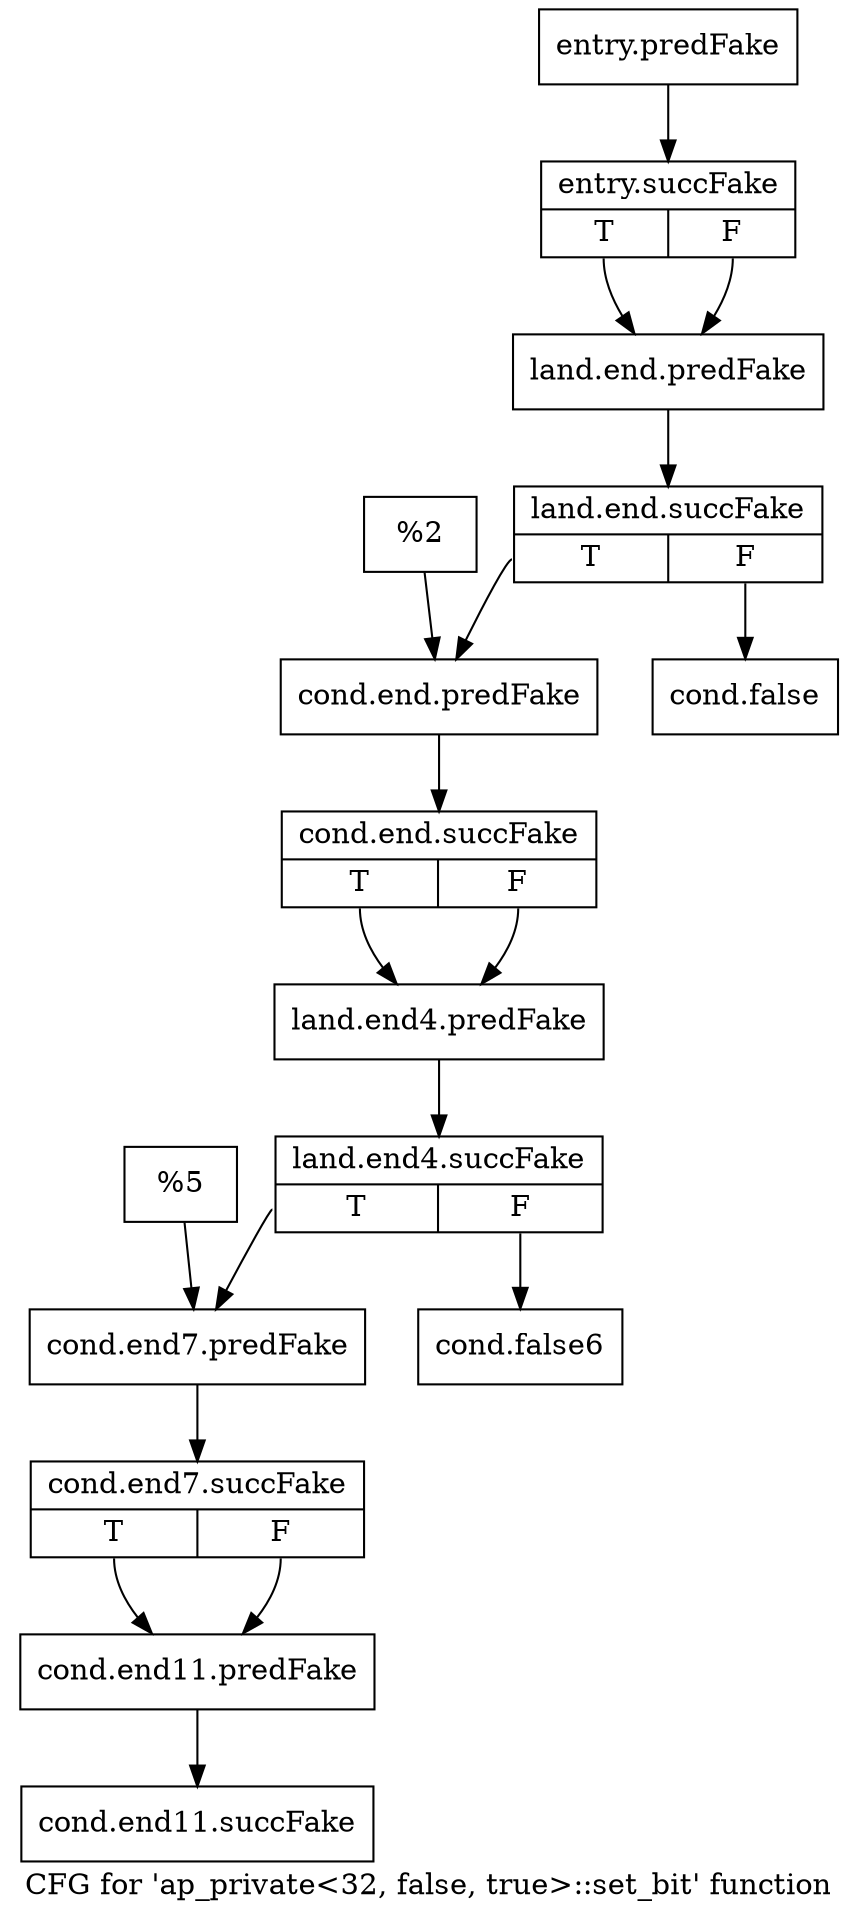 digraph "CFG for 'ap_private\<32, false, true\>::set_bit' function" {
	label="CFG for 'ap_private\<32, false, true\>::set_bit' function";

	Node0x59b82f0 [shape=record,filename="",linenumber="",label="{entry.predFake}"];
	Node0x59b82f0 -> Node0x5ad6ba0[ callList="" memoryops="" filename="/home/omerfaruk/tools/Xilinx/Vitis_HLS/2023.2/include/etc/ap_private.h" execusionnum="0"];
	Node0x5ad6ba0 [shape=record,filename="/home/omerfaruk/tools/Xilinx/Vitis_HLS/2023.2/include/etc/ap_private.h",linenumber="2510",label="{entry.succFake|{<s0>T|<s1>F}}"];
	Node0x5ad6ba0:s0 -> Node0x59ba740[ callList="" memoryops="" filename="" execusionnum="0"];
	Node0x5ad6ba0:s1 -> Node0x59ba740;
	Node0x59ba740 [shape=record,filename="/home/omerfaruk/tools/Xilinx/Vitis_HLS/2023.2/include/etc/ap_private.h",linenumber="2510",label="{land.end.predFake}"];
	Node0x59ba740 -> Node0x5ad8660[ callList="" memoryops="" filename="/home/omerfaruk/tools/Xilinx/Vitis_HLS/2023.2/include/etc/ap_private.h" execusionnum="0"];
	Node0x5ad8660 [shape=record,filename="/home/omerfaruk/tools/Xilinx/Vitis_HLS/2023.2/include/etc/ap_private.h",linenumber="2510",label="{land.end.succFake|{<s0>T|<s1>F}}"];
	Node0x5ad8660:s0 -> Node0x59ba880[ callList="" memoryops="" filename="/home/omerfaruk/tools/Xilinx/Vitis_HLS/2023.2/include/etc/ap_private.h" execusionnum="0"];
	Node0x5ad8660:s1 -> Node0x59ba7e0;
	Node0x59ba7e0 [shape=record,filename="/home/omerfaruk/tools/Xilinx/Vitis_HLS/2023.2/include/etc/ap_private.h",linenumber="2510",label="{cond.false}"];
	Node0x59ba830 [shape=record,filename="/home/omerfaruk/tools/Xilinx/Vitis_HLS/2023.2/include/etc/ap_private.h",linenumber="2510",label="{%2}"];
	Node0x59ba830 -> Node0x59ba880;
	Node0x59ba880 [shape=record,filename="/home/omerfaruk/tools/Xilinx/Vitis_HLS/2023.2/include/etc/ap_private.h",linenumber="2511",label="{cond.end.predFake}"];
	Node0x59ba880 -> Node0x5ad8820[ callList="" memoryops="" filename="/home/omerfaruk/tools/Xilinx/Vitis_HLS/2023.2/include/etc/ap_private.h" execusionnum="0"];
	Node0x5ad8820 [shape=record,filename="/home/omerfaruk/tools/Xilinx/Vitis_HLS/2023.2/include/etc/ap_private.h",linenumber="2511",label="{cond.end.succFake|{<s0>T|<s1>F}}"];
	Node0x5ad8820:s0 -> Node0x59ba920[ callList="" memoryops="" filename="" execusionnum="0"];
	Node0x5ad8820:s1 -> Node0x59ba920;
	Node0x59ba920 [shape=record,filename="/home/omerfaruk/tools/Xilinx/Vitis_HLS/2023.2/include/etc/ap_private.h",linenumber="2511",label="{land.end4.predFake}"];
	Node0x59ba920 -> Node0x5ad89e0[ callList="" memoryops="" filename="/home/omerfaruk/tools/Xilinx/Vitis_HLS/2023.2/include/etc/ap_private.h" execusionnum="0"];
	Node0x5ad89e0 [shape=record,filename="/home/omerfaruk/tools/Xilinx/Vitis_HLS/2023.2/include/etc/ap_private.h",linenumber="2511",label="{land.end4.succFake|{<s0>T|<s1>F}}"];
	Node0x5ad89e0:s0 -> Node0x59baa60[ callList="" memoryops="" filename="/home/omerfaruk/tools/Xilinx/Vitis_HLS/2023.2/include/etc/ap_private.h" execusionnum="0"];
	Node0x5ad89e0:s1 -> Node0x59ba9c0;
	Node0x59ba9c0 [shape=record,filename="/home/omerfaruk/tools/Xilinx/Vitis_HLS/2023.2/include/etc/ap_private.h",linenumber="2511",label="{cond.false6}"];
	Node0x59baa10 [shape=record,filename="/home/omerfaruk/tools/Xilinx/Vitis_HLS/2023.2/include/etc/ap_private.h",linenumber="2511",label="{%5}"];
	Node0x59baa10 -> Node0x59baa60;
	Node0x59baa60 [shape=record,filename="/home/omerfaruk/tools/Xilinx/Vitis_HLS/2023.2/include/etc/ap_private.h",linenumber="2513",label="{cond.end7.predFake}"];
	Node0x59baa60 -> Node0x5ad8ba0[ callList="" memoryops="" filename="/home/omerfaruk/tools/Xilinx/Vitis_HLS/2023.2/include/etc/ap_private.h" execusionnum="0"];
	Node0x5ad8ba0 [shape=record,filename="/home/omerfaruk/tools/Xilinx/Vitis_HLS/2023.2/include/etc/ap_private.h",linenumber="2513",label="{cond.end7.succFake|{<s0>T|<s1>F}}"];
	Node0x5ad8ba0:s0 -> Node0x59bab50[ callList="" memoryops="" filename="/home/omerfaruk/tools/Xilinx/Vitis_HLS/2023.2/include/etc/ap_private.h" execusionnum="0"];
	Node0x5ad8ba0:s1 -> Node0x59bab50[ callList="" memoryops="" filename="/home/omerfaruk/tools/Xilinx/Vitis_HLS/2023.2/include/etc/ap_private.h" execusionnum="0"];
	Node0x59bab50 [shape=record,filename="/home/omerfaruk/tools/Xilinx/Vitis_HLS/2023.2/include/etc/ap_private.h",linenumber="2513,2514",label="{cond.end11.predFake}"];
	Node0x59bab50 -> Node0x5ad8d60[ callList="" memoryops="" filename="/home/omerfaruk/tools/Xilinx/Vitis_HLS/2023.2/include/etc/ap_private.h" execusionnum="0"];
	Node0x5ad8d60 [shape=record,filename="/home/omerfaruk/tools/Xilinx/Vitis_HLS/2023.2/include/etc/ap_private.h",linenumber="2514",label="{cond.end11.succFake}"];
}
